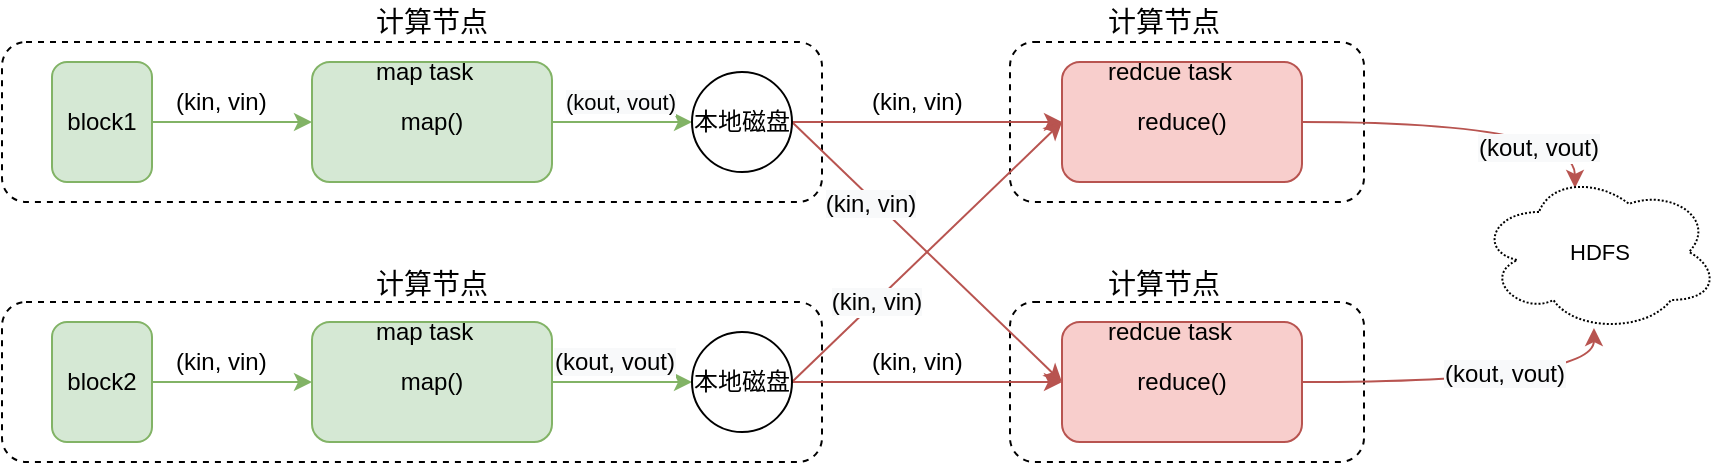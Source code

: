 <mxfile version="11.2.5" pages="1"><diagram id="QMuytCxBa-wlo1Wac1An" name="Page-1"><mxGraphModel dx="1185" dy="623" grid="1" gridSize="10" guides="1" tooltips="1" connect="1" arrows="1" fold="1" page="1" pageScale="1" pageWidth="1654" pageHeight="2336" math="0" shadow="0"><root><mxCell id="0"/><mxCell id="1" parent="0"/><mxCell id="yakgmngCOlFP5Sk84w0w-42" value="" style="rounded=1;whiteSpace=wrap;html=1;dashed=1;" parent="1" vertex="1"><mxGeometry x="584" y="140" width="177" height="80" as="geometry"/></mxCell><mxCell id="yakgmngCOlFP5Sk84w0w-41" value="" style="rounded=1;whiteSpace=wrap;html=1;dashed=1;" parent="1" vertex="1"><mxGeometry x="584" y="270" width="177" height="80" as="geometry"/></mxCell><mxCell id="yakgmngCOlFP5Sk84w0w-40" value="" style="rounded=1;whiteSpace=wrap;html=1;dashed=1;" parent="1" vertex="1"><mxGeometry x="80" y="270" width="410" height="80" as="geometry"/></mxCell><mxCell id="yakgmngCOlFP5Sk84w0w-39" value="" style="rounded=1;whiteSpace=wrap;html=1;dashed=1;" parent="1" vertex="1"><mxGeometry x="80" y="140" width="410" height="80" as="geometry"/></mxCell><object label="" id="yakgmngCOlFP5Sk84w0w-7"><mxCell style="edgeStyle=orthogonalEdgeStyle;rounded=0;orthogonalLoop=1;jettySize=auto;html=1;exitX=1;exitY=0.5;exitDx=0;exitDy=0;fillColor=#d5e8d4;strokeColor=#82b366;entryX=0;entryY=0.5;entryDx=0;entryDy=0;" parent="1" source="yakgmngCOlFP5Sk84w0w-2" target="yakgmngCOlFP5Sk84w0w-4" edge="1"><mxGeometry relative="1" as="geometry"><mxPoint x="470" y="80" as="targetPoint"/><Array as="points"/></mxGeometry></mxCell></object><mxCell id="fj_e_Tt84mWdgtEXl7Te-10" value="&lt;span style=&quot;text-align: left ; background-color: rgb(248 , 249 , 250)&quot;&gt;(kout, vout)&lt;/span&gt;" style="text;html=1;resizable=0;points=[];align=center;verticalAlign=middle;labelBackgroundColor=#ffffff;fontSize=11;direction=south;" vertex="1" connectable="0" parent="yakgmngCOlFP5Sk84w0w-7"><mxGeometry x="0.805" y="-4" relative="1" as="geometry"><mxPoint x="-29" y="-14" as="offset"/></mxGeometry></mxCell><mxCell id="yakgmngCOlFP5Sk84w0w-2" value="map()" style="rounded=1;whiteSpace=wrap;html=1;fillColor=#d5e8d4;strokeColor=#82b366;" parent="1" vertex="1"><mxGeometry x="235" y="150" width="120" height="60" as="geometry"/></mxCell><mxCell id="yakgmngCOlFP5Sk84w0w-10" style="edgeStyle=orthogonalEdgeStyle;rounded=0;orthogonalLoop=1;jettySize=auto;html=1;exitX=1;exitY=0.5;exitDx=0;exitDy=0;entryX=0.4;entryY=0.1;entryDx=0;entryDy=0;fillColor=#f8cecc;strokeColor=#b85450;curved=1;entryPerimeter=0;" parent="1" source="yakgmngCOlFP5Sk84w0w-3" target="fj_e_Tt84mWdgtEXl7Te-14" edge="1"><mxGeometry relative="1" as="geometry"><mxPoint x="827" y="180" as="targetPoint"/><Array as="points"><mxPoint x="867" y="180"/></Array></mxGeometry></mxCell><mxCell id="fj_e_Tt84mWdgtEXl7Te-17" value="&lt;span style=&quot;font-size: 12px ; text-align: left ; background-color: rgb(248 , 249 , 250)&quot;&gt;(kout, vout)&lt;/span&gt;" style="text;html=1;resizable=0;points=[];align=center;verticalAlign=middle;labelBackgroundColor=#ffffff;fontSize=11;" vertex="1" connectable="0" parent="yakgmngCOlFP5Sk84w0w-10"><mxGeometry x="0.388" y="-13" relative="1" as="geometry"><mxPoint as="offset"/></mxGeometry></mxCell><mxCell id="yakgmngCOlFP5Sk84w0w-3" value="reduce()" style="rounded=1;whiteSpace=wrap;html=1;fillColor=#f8cecc;strokeColor=#b85450;" parent="1" vertex="1"><mxGeometry x="610" y="150" width="120" height="60" as="geometry"/></mxCell><mxCell id="yakgmngCOlFP5Sk84w0w-8" style="edgeStyle=orthogonalEdgeStyle;rounded=0;orthogonalLoop=1;jettySize=auto;html=1;exitX=1;exitY=0.5;exitDx=0;exitDy=0;fillColor=#f8cecc;strokeColor=#b85450;" parent="1" source="yakgmngCOlFP5Sk84w0w-4" target="yakgmngCOlFP5Sk84w0w-3" edge="1"><mxGeometry relative="1" as="geometry"/></mxCell><mxCell id="yakgmngCOlFP5Sk84w0w-38" style="edgeStyle=none;rounded=0;orthogonalLoop=1;jettySize=auto;html=1;exitX=1;exitY=0.5;exitDx=0;exitDy=0;fillColor=#f8cecc;strokeColor=#b85450;" parent="1" source="yakgmngCOlFP5Sk84w0w-4" edge="1"><mxGeometry relative="1" as="geometry"><mxPoint x="610" y="310" as="targetPoint"/></mxGeometry></mxCell><mxCell id="fj_e_Tt84mWdgtEXl7Te-12" value="&lt;span style=&quot;font-size: 12px ; text-align: left ; background-color: rgb(248 , 249 , 250)&quot;&gt;(kin, vin)&lt;/span&gt;" style="text;html=1;resizable=0;points=[];align=center;verticalAlign=middle;labelBackgroundColor=#ffffff;fontSize=11;" vertex="1" connectable="0" parent="yakgmngCOlFP5Sk84w0w-38"><mxGeometry x="-0.397" y="-2" relative="1" as="geometry"><mxPoint x="-1" as="offset"/></mxGeometry></mxCell><mxCell id="yakgmngCOlFP5Sk84w0w-4" value="本地磁盘" style="ellipse;whiteSpace=wrap;html=1;aspect=fixed;" parent="1" vertex="1"><mxGeometry x="425" y="155" width="50" height="50" as="geometry"/></mxCell><mxCell id="yakgmngCOlFP5Sk84w0w-6" style="edgeStyle=orthogonalEdgeStyle;rounded=0;orthogonalLoop=1;jettySize=auto;html=1;exitX=1;exitY=0.5;exitDx=0;exitDy=0;entryX=0;entryY=0.5;entryDx=0;entryDy=0;fillColor=#d5e8d4;strokeColor=#82b366;" parent="1" source="yakgmngCOlFP5Sk84w0w-5" target="yakgmngCOlFP5Sk84w0w-2" edge="1"><mxGeometry relative="1" as="geometry"/></mxCell><mxCell id="yakgmngCOlFP5Sk84w0w-5" value="block1" style="rounded=1;whiteSpace=wrap;html=1;fillColor=#d5e8d4;strokeColor=#82b366;" parent="1" vertex="1"><mxGeometry x="105" y="150" width="50" height="60" as="geometry"/></mxCell><mxCell id="yakgmngCOlFP5Sk84w0w-11" value="map task" style="text;html=1;resizable=0;points=[];autosize=1;align=left;verticalAlign=top;spacingTop=-4;" parent="1" vertex="1"><mxGeometry x="265" y="145" width="60" height="20" as="geometry"/></mxCell><mxCell id="yakgmngCOlFP5Sk84w0w-12" value="redcue task" style="text;html=1;resizable=0;points=[];autosize=1;align=left;verticalAlign=top;spacingTop=-4;" parent="1" vertex="1"><mxGeometry x="631" y="145" width="80" height="20" as="geometry"/></mxCell><mxCell id="yakgmngCOlFP5Sk84w0w-15" value="(kin, vin)" style="text;html=1;resizable=0;points=[];autosize=1;align=left;verticalAlign=top;spacingTop=-4;" parent="1" vertex="1"><mxGeometry x="165" y="160" width="60" height="20" as="geometry"/></mxCell><mxCell id="yakgmngCOlFP5Sk84w0w-16" value="(kin, vin)" style="text;html=1;resizable=0;points=[];autosize=1;align=left;verticalAlign=top;spacingTop=-4;" parent="1" vertex="1"><mxGeometry x="512.5" y="160" width="60" height="20" as="geometry"/></mxCell><mxCell id="yakgmngCOlFP5Sk84w0w-19" style="edgeStyle=orthogonalEdgeStyle;rounded=0;orthogonalLoop=1;jettySize=auto;html=1;exitX=1;exitY=0.5;exitDx=0;exitDy=0;fillColor=#d5e8d4;strokeColor=#82b366;entryX=0;entryY=0.5;entryDx=0;entryDy=0;" parent="1" source="yakgmngCOlFP5Sk84w0w-20" target="yakgmngCOlFP5Sk84w0w-24" edge="1"><mxGeometry relative="1" as="geometry"><mxPoint x="420" y="420" as="targetPoint"/></mxGeometry></mxCell><mxCell id="fj_e_Tt84mWdgtEXl7Te-11" value="&lt;span style=&quot;font-size: 12px ; text-align: left ; background-color: rgb(248 , 249 , 250)&quot;&gt;(kout, vout)&lt;/span&gt;" style="text;html=1;resizable=0;points=[];align=center;verticalAlign=middle;labelBackgroundColor=#ffffff;fontSize=11;" vertex="1" connectable="0" parent="yakgmngCOlFP5Sk84w0w-19"><mxGeometry x="0.703" y="1" relative="1" as="geometry"><mxPoint x="-29" y="-9" as="offset"/></mxGeometry></mxCell><mxCell id="yakgmngCOlFP5Sk84w0w-20" value="map()" style="rounded=1;whiteSpace=wrap;html=1;fillColor=#d5e8d4;strokeColor=#82b366;" parent="1" vertex="1"><mxGeometry x="235" y="280" width="120" height="60" as="geometry"/></mxCell><mxCell id="yakgmngCOlFP5Sk84w0w-21" style="edgeStyle=orthogonalEdgeStyle;rounded=0;orthogonalLoop=1;jettySize=auto;html=1;exitX=1;exitY=0.5;exitDx=0;exitDy=0;entryX=0.479;entryY=0.975;entryDx=0;entryDy=0;fillColor=#f8cecc;strokeColor=#b85450;entryPerimeter=0;curved=1;" parent="1" source="yakgmngCOlFP5Sk84w0w-22" target="fj_e_Tt84mWdgtEXl7Te-14" edge="1"><mxGeometry relative="1" as="geometry"><mxPoint x="827" y="310" as="targetPoint"/><Array as="points"><mxPoint x="876" y="310"/></Array></mxGeometry></mxCell><mxCell id="fj_e_Tt84mWdgtEXl7Te-18" value="&lt;span style=&quot;font-size: 12px ; text-align: left ; background-color: rgb(248 , 249 , 250)&quot;&gt;(kout, vout)&lt;/span&gt;" style="text;html=1;resizable=0;points=[];align=center;verticalAlign=middle;labelBackgroundColor=#ffffff;fontSize=11;" vertex="1" connectable="0" parent="yakgmngCOlFP5Sk84w0w-21"><mxGeometry x="0.168" y="4" relative="1" as="geometry"><mxPoint as="offset"/></mxGeometry></mxCell><mxCell id="yakgmngCOlFP5Sk84w0w-22" value="reduce()" style="rounded=1;whiteSpace=wrap;html=1;fillColor=#f8cecc;strokeColor=#b85450;" parent="1" vertex="1"><mxGeometry x="610" y="280" width="120" height="60" as="geometry"/></mxCell><mxCell id="yakgmngCOlFP5Sk84w0w-23" style="edgeStyle=orthogonalEdgeStyle;rounded=0;orthogonalLoop=1;jettySize=auto;html=1;exitX=1;exitY=0.5;exitDx=0;exitDy=0;fillColor=#f8cecc;strokeColor=#b85450;" parent="1" source="yakgmngCOlFP5Sk84w0w-24" target="yakgmngCOlFP5Sk84w0w-22" edge="1"><mxGeometry relative="1" as="geometry"/></mxCell><mxCell id="yakgmngCOlFP5Sk84w0w-37" style="edgeStyle=none;rounded=0;orthogonalLoop=1;jettySize=auto;html=1;exitX=1;exitY=0.5;exitDx=0;exitDy=0;fillColor=#f8cecc;strokeColor=#b85450;" parent="1" source="yakgmngCOlFP5Sk84w0w-24" edge="1"><mxGeometry relative="1" as="geometry"><mxPoint x="610" y="180" as="targetPoint"/></mxGeometry></mxCell><mxCell id="fj_e_Tt84mWdgtEXl7Te-13" value="&lt;span style=&quot;font-size: 12px ; text-align: left ; background-color: rgb(248 , 249 , 250)&quot;&gt;(kin, vin)&lt;/span&gt;" style="text;html=1;resizable=0;points=[];align=center;verticalAlign=middle;labelBackgroundColor=#ffffff;fontSize=11;" vertex="1" connectable="0" parent="yakgmngCOlFP5Sk84w0w-37"><mxGeometry x="-0.381" relative="1" as="geometry"><mxPoint as="offset"/></mxGeometry></mxCell><mxCell id="yakgmngCOlFP5Sk84w0w-24" value="本地磁盘" style="ellipse;whiteSpace=wrap;html=1;aspect=fixed;" parent="1" vertex="1"><mxGeometry x="425" y="285" width="50" height="50" as="geometry"/></mxCell><mxCell id="yakgmngCOlFP5Sk84w0w-25" style="edgeStyle=orthogonalEdgeStyle;rounded=0;orthogonalLoop=1;jettySize=auto;html=1;exitX=1;exitY=0.5;exitDx=0;exitDy=0;entryX=0;entryY=0.5;entryDx=0;entryDy=0;fillColor=#d5e8d4;strokeColor=#82b366;" parent="1" source="yakgmngCOlFP5Sk84w0w-26" target="yakgmngCOlFP5Sk84w0w-20" edge="1"><mxGeometry relative="1" as="geometry"/></mxCell><mxCell id="yakgmngCOlFP5Sk84w0w-26" value="block2" style="rounded=1;whiteSpace=wrap;html=1;fillColor=#d5e8d4;strokeColor=#82b366;" parent="1" vertex="1"><mxGeometry x="105" y="280" width="50" height="60" as="geometry"/></mxCell><mxCell id="yakgmngCOlFP5Sk84w0w-28" value="map task" style="text;html=1;resizable=0;points=[];autosize=1;align=left;verticalAlign=top;spacingTop=-4;" parent="1" vertex="1"><mxGeometry x="265" y="275" width="60" height="20" as="geometry"/></mxCell><mxCell id="yakgmngCOlFP5Sk84w0w-29" value="redcue task" style="text;html=1;resizable=0;points=[];autosize=1;align=left;verticalAlign=top;spacingTop=-4;" parent="1" vertex="1"><mxGeometry x="631" y="275" width="80" height="20" as="geometry"/></mxCell><mxCell id="yakgmngCOlFP5Sk84w0w-30" value="(kin, vin)" style="text;html=1;resizable=0;points=[];autosize=1;align=left;verticalAlign=top;spacingTop=-4;" parent="1" vertex="1"><mxGeometry x="165" y="290" width="60" height="20" as="geometry"/></mxCell><mxCell id="yakgmngCOlFP5Sk84w0w-31" value="(kin, vin)" style="text;html=1;resizable=0;points=[];autosize=1;align=left;verticalAlign=top;spacingTop=-4;" parent="1" vertex="1"><mxGeometry x="512.5" y="290" width="60" height="20" as="geometry"/></mxCell><mxCell id="fj_e_Tt84mWdgtEXl7Te-1" value="&lt;font style=&quot;font-size: 14px&quot;&gt;计算节点&lt;/font&gt;" style="text;html=1;resizable=0;points=[];autosize=1;align=left;verticalAlign=top;spacingTop=-4;fontSize=11;" vertex="1" parent="1"><mxGeometry x="265" y="119" width="70" height="20" as="geometry"/></mxCell><mxCell id="fj_e_Tt84mWdgtEXl7Te-2" value="&lt;font style=&quot;font-size: 14px&quot;&gt;计算节点&lt;/font&gt;" style="text;html=1;resizable=0;points=[];autosize=1;align=left;verticalAlign=top;spacingTop=-4;fontSize=11;" vertex="1" parent="1"><mxGeometry x="265" y="250" width="70" height="20" as="geometry"/></mxCell><mxCell id="fj_e_Tt84mWdgtEXl7Te-3" value="&lt;font style=&quot;font-size: 14px&quot;&gt;计算节点&lt;/font&gt;" style="text;html=1;resizable=0;points=[];autosize=1;align=left;verticalAlign=top;spacingTop=-4;fontSize=11;" vertex="1" parent="1"><mxGeometry x="631" y="119" width="70" height="20" as="geometry"/></mxCell><mxCell id="fj_e_Tt84mWdgtEXl7Te-4" value="&lt;font style=&quot;font-size: 14px&quot;&gt;计算节点&lt;/font&gt;" style="text;html=1;resizable=0;points=[];autosize=1;align=left;verticalAlign=top;spacingTop=-4;fontSize=11;" vertex="1" parent="1"><mxGeometry x="631" y="250" width="70" height="20" as="geometry"/></mxCell><mxCell id="fj_e_Tt84mWdgtEXl7Te-14" value="HDFS" style="ellipse;shape=cloud;whiteSpace=wrap;html=1;dashed=1;dashPattern=1 1;fontSize=11;" vertex="1" parent="1"><mxGeometry x="818.5" y="205" width="120" height="80" as="geometry"/></mxCell></root></mxGraphModel></diagram></mxfile>